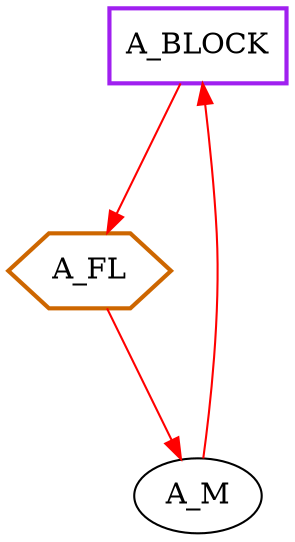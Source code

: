 digraph G {
graph [root="Demo",rankdir   = TB, nodesep           = 0.6, mindist     = 1.0, ranksep = 1.0, overlap = false]
node [style     = "filled", fillcolor = "white", color = "black"]
A_BLOCK[pos="72,0" cpu="0", flags="0x00008007", type="block", tperiod="5000", pattern="A", patentry="false", patexit="true", beamproc="undefined", bpentry="false", bpexit="false", qlo="false", qhi="false", qil="false", shape     = "rectangle", fillcolor = "white", penwidth=2, color = "purple"];
A_FL[pos="0,72" cpu="0", flags="0x00002005", type="flush", toffs="0", pattern="A", patentry="true", patexit="false", beamproc="undefined", bpentry="false", bpexit="false", tvalid="0", vabs="true", prio="1", shape     = "hexagon", qlo="true", qhi="false", qil="false", fillcolor = "white", penwidth=2, color = "darkorange3"];
A_M[pos="144,72" cpu="0", flags="0x00000002", type="tmsg", toffs="500", pattern="A", patentry="false", patexit="false", beamproc="undefined", bpentry="false", bpexit="false", fid="1", gid="300", evtno="255", beamin="0", sid="5", bpid="32", reqnobeam="0", vacc="0", id="0x112c0ff000500800", par="0x0000140000000000", tef="0", shape     = "oval", fillcolor = "white"];
A_BLOCK->A_FL [type="defdst", color     = "red"];
A_FL->A_M [type="defdst", color     = "red"];
A_M->A_BLOCK [type="defdst", color     = "red"];
}
